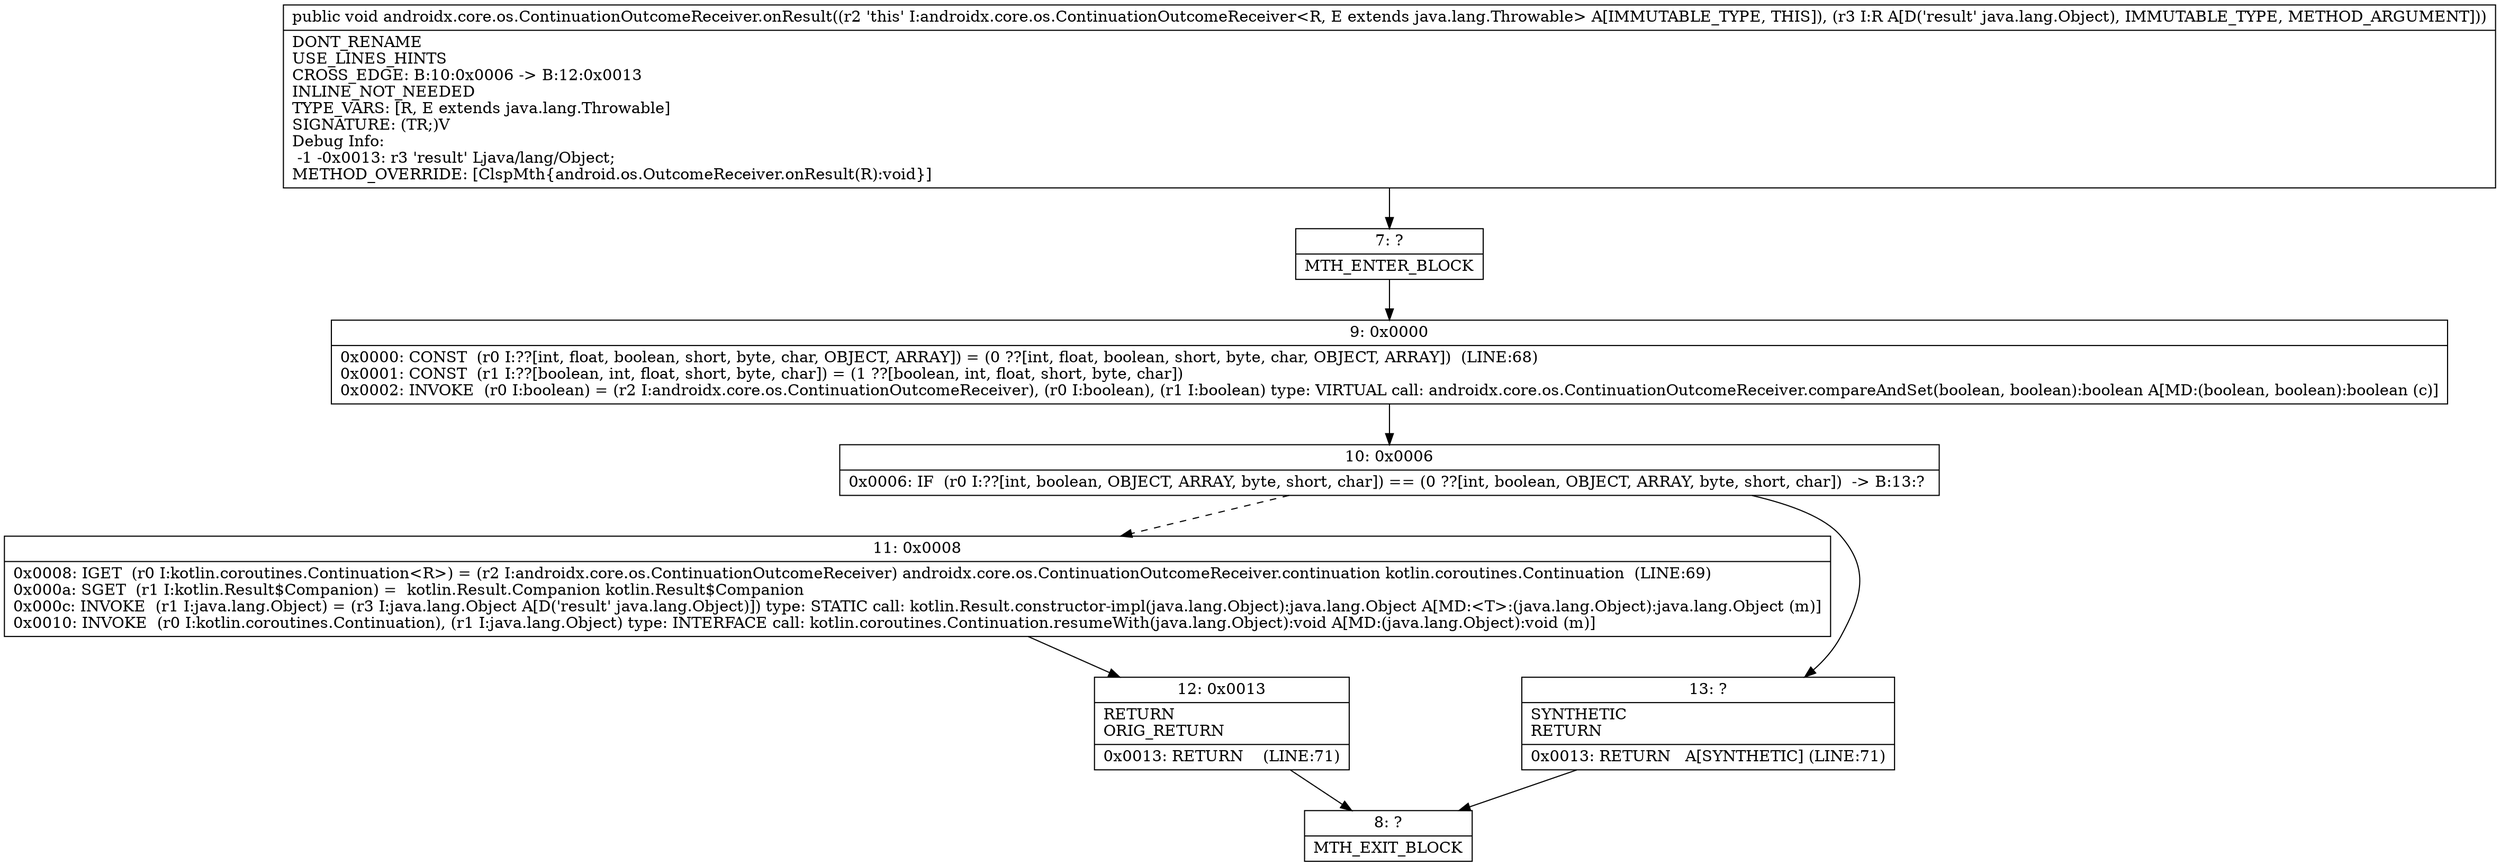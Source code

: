 digraph "CFG forandroidx.core.os.ContinuationOutcomeReceiver.onResult(Ljava\/lang\/Object;)V" {
Node_7 [shape=record,label="{7\:\ ?|MTH_ENTER_BLOCK\l}"];
Node_9 [shape=record,label="{9\:\ 0x0000|0x0000: CONST  (r0 I:??[int, float, boolean, short, byte, char, OBJECT, ARRAY]) = (0 ??[int, float, boolean, short, byte, char, OBJECT, ARRAY])  (LINE:68)\l0x0001: CONST  (r1 I:??[boolean, int, float, short, byte, char]) = (1 ??[boolean, int, float, short, byte, char]) \l0x0002: INVOKE  (r0 I:boolean) = (r2 I:androidx.core.os.ContinuationOutcomeReceiver), (r0 I:boolean), (r1 I:boolean) type: VIRTUAL call: androidx.core.os.ContinuationOutcomeReceiver.compareAndSet(boolean, boolean):boolean A[MD:(boolean, boolean):boolean (c)]\l}"];
Node_10 [shape=record,label="{10\:\ 0x0006|0x0006: IF  (r0 I:??[int, boolean, OBJECT, ARRAY, byte, short, char]) == (0 ??[int, boolean, OBJECT, ARRAY, byte, short, char])  \-\> B:13:? \l}"];
Node_11 [shape=record,label="{11\:\ 0x0008|0x0008: IGET  (r0 I:kotlin.coroutines.Continuation\<R\>) = (r2 I:androidx.core.os.ContinuationOutcomeReceiver) androidx.core.os.ContinuationOutcomeReceiver.continuation kotlin.coroutines.Continuation  (LINE:69)\l0x000a: SGET  (r1 I:kotlin.Result$Companion) =  kotlin.Result.Companion kotlin.Result$Companion \l0x000c: INVOKE  (r1 I:java.lang.Object) = (r3 I:java.lang.Object A[D('result' java.lang.Object)]) type: STATIC call: kotlin.Result.constructor\-impl(java.lang.Object):java.lang.Object A[MD:\<T\>:(java.lang.Object):java.lang.Object (m)]\l0x0010: INVOKE  (r0 I:kotlin.coroutines.Continuation), (r1 I:java.lang.Object) type: INTERFACE call: kotlin.coroutines.Continuation.resumeWith(java.lang.Object):void A[MD:(java.lang.Object):void (m)]\l}"];
Node_12 [shape=record,label="{12\:\ 0x0013|RETURN\lORIG_RETURN\l|0x0013: RETURN    (LINE:71)\l}"];
Node_8 [shape=record,label="{8\:\ ?|MTH_EXIT_BLOCK\l}"];
Node_13 [shape=record,label="{13\:\ ?|SYNTHETIC\lRETURN\l|0x0013: RETURN   A[SYNTHETIC] (LINE:71)\l}"];
MethodNode[shape=record,label="{public void androidx.core.os.ContinuationOutcomeReceiver.onResult((r2 'this' I:androidx.core.os.ContinuationOutcomeReceiver\<R, E extends java.lang.Throwable\> A[IMMUTABLE_TYPE, THIS]), (r3 I:R A[D('result' java.lang.Object), IMMUTABLE_TYPE, METHOD_ARGUMENT]))  | DONT_RENAME\lUSE_LINES_HINTS\lCROSS_EDGE: B:10:0x0006 \-\> B:12:0x0013\lINLINE_NOT_NEEDED\lTYPE_VARS: [R, E extends java.lang.Throwable]\lSIGNATURE: (TR;)V\lDebug Info:\l  \-1 \-0x0013: r3 'result' Ljava\/lang\/Object;\lMETHOD_OVERRIDE: [ClspMth\{android.os.OutcomeReceiver.onResult(R):void\}]\l}"];
MethodNode -> Node_7;Node_7 -> Node_9;
Node_9 -> Node_10;
Node_10 -> Node_11[style=dashed];
Node_10 -> Node_13;
Node_11 -> Node_12;
Node_12 -> Node_8;
Node_13 -> Node_8;
}

